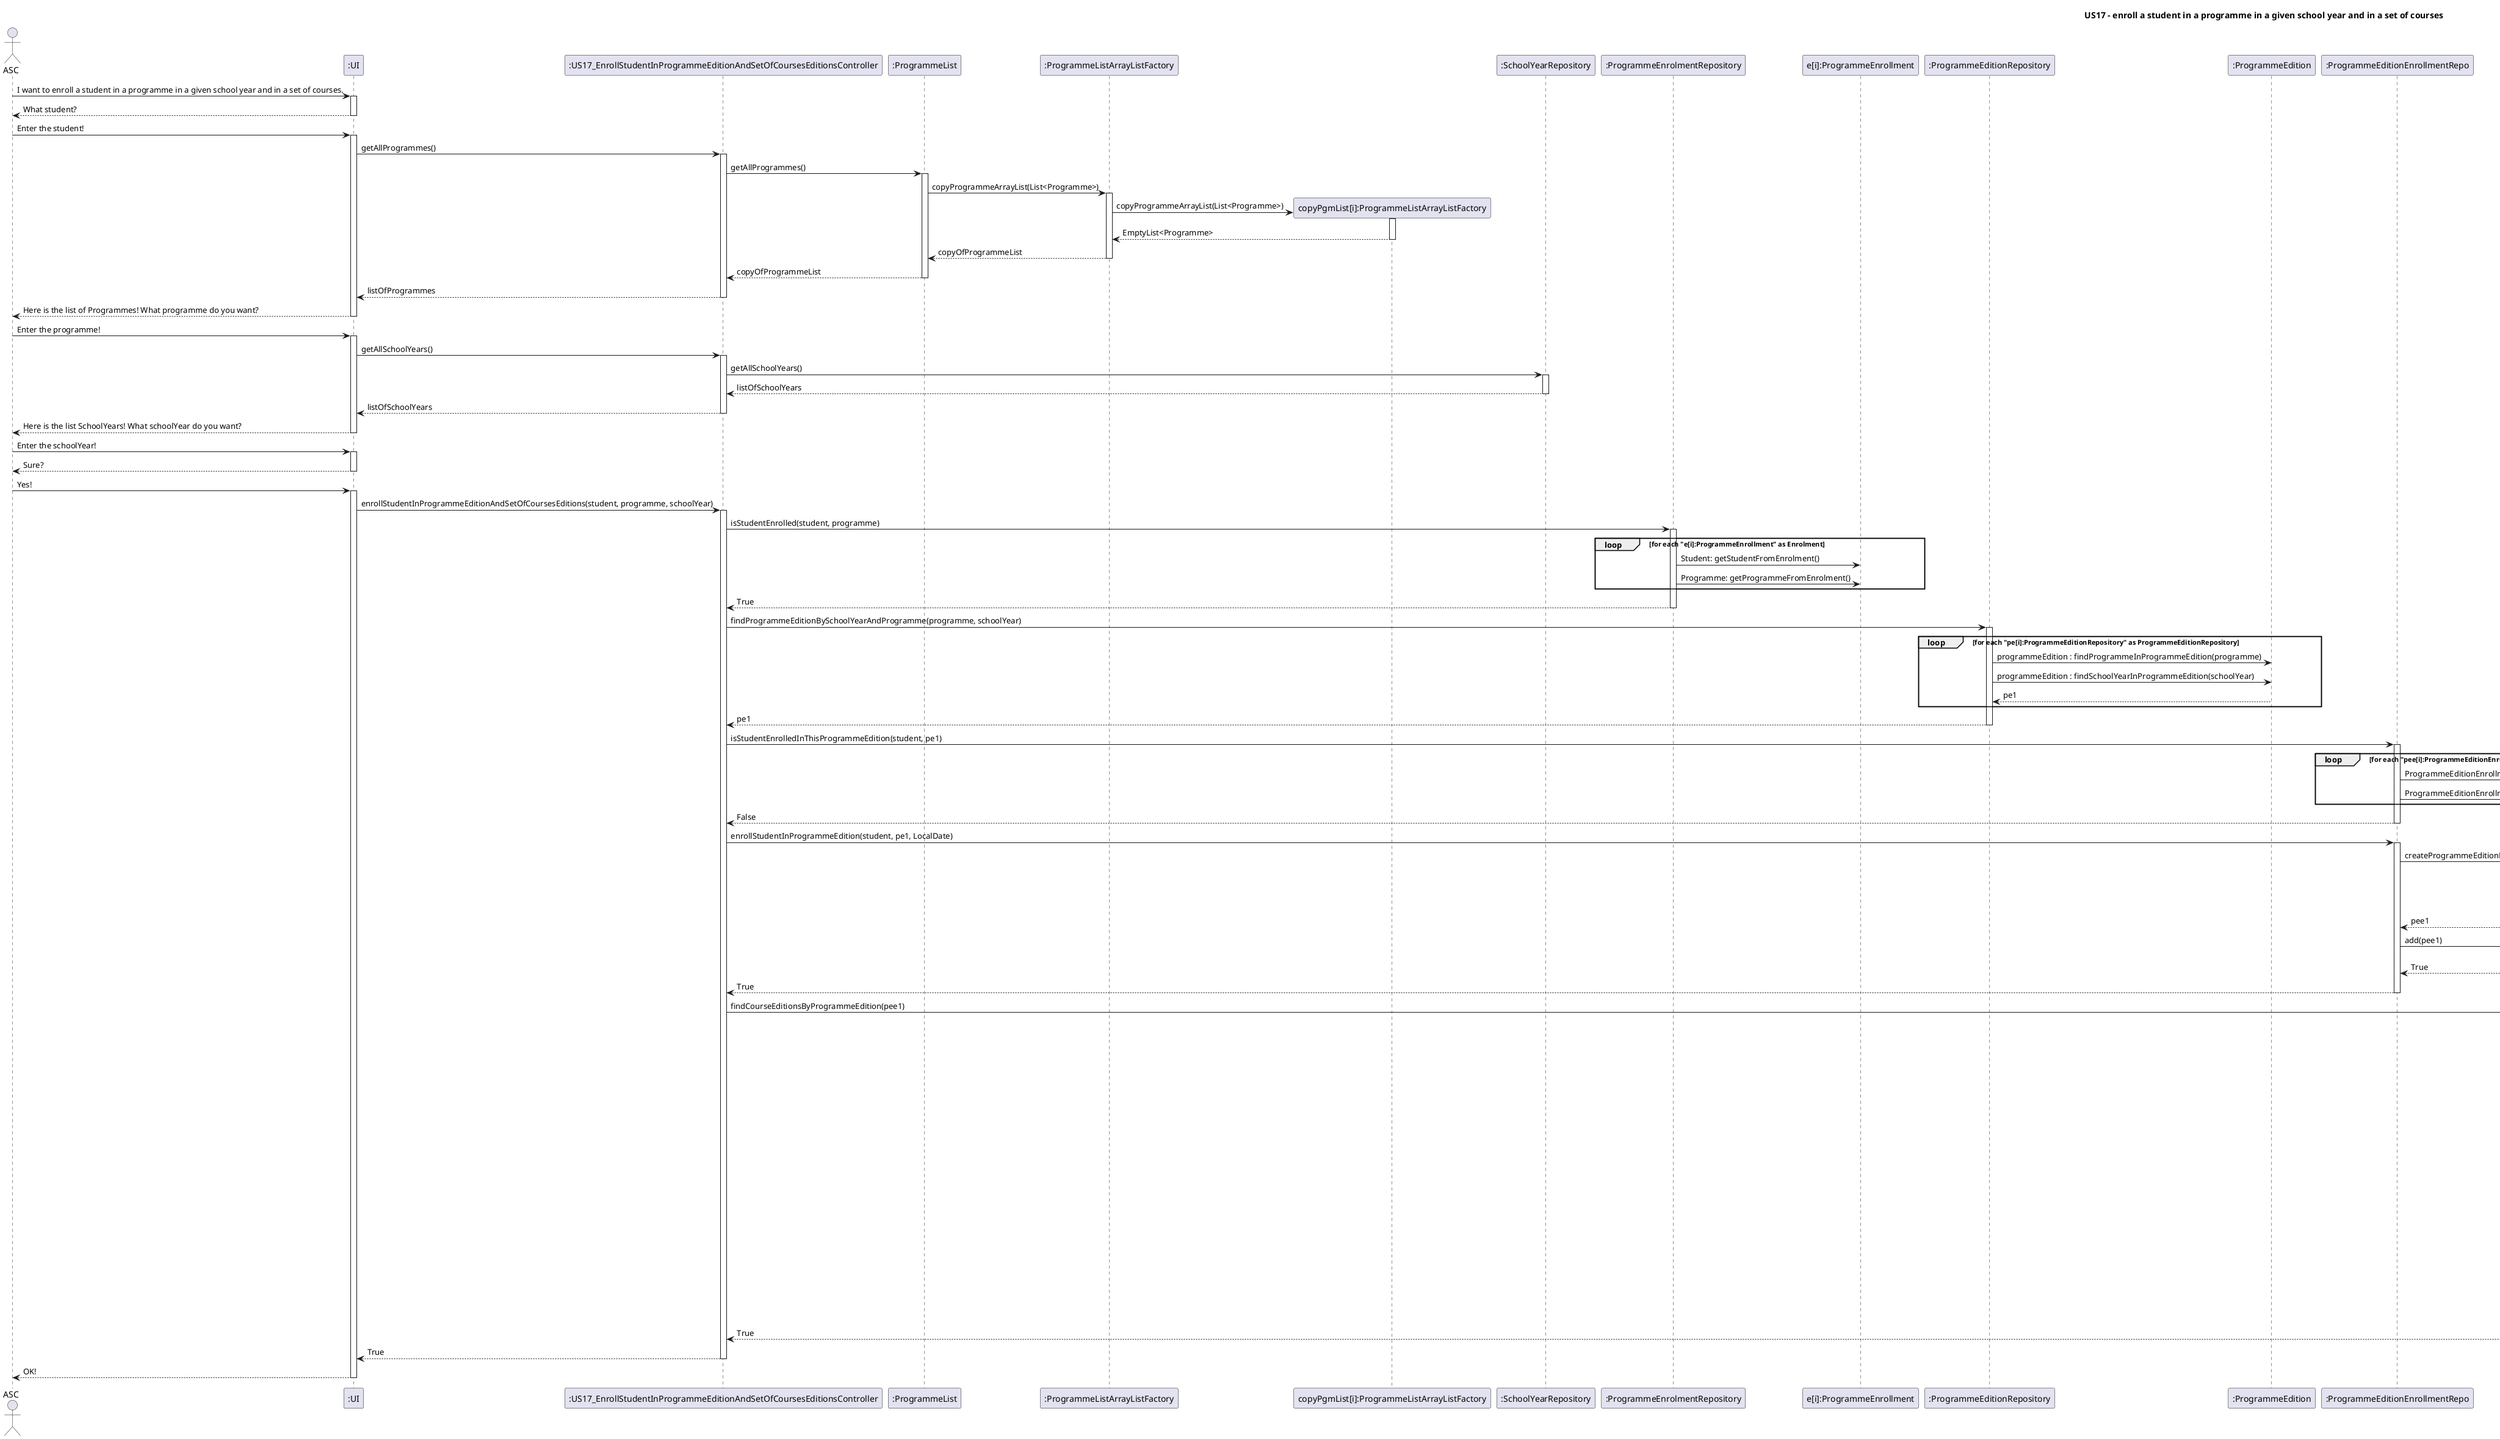 @startuml
title US17 - enroll a student in a programme in a given school year and in a set of courses
actor ASC
participant ":UI" as UI
ASC -> UI : I want to enroll a student in a programme in a given school year and in a set of courses.
activate UI
UI --> ASC : What student?
deactivate UI
ASC -> UI : Enter the student!
activate UI
participant ":US17_EnrollStudentInProgrammeEditionAndSetOfCoursesEditionsController" as Controller
UI -> Controller : getAllProgrammes()
activate Controller
participant ":ProgrammeList" as ProgrammeList
Controller -> ProgrammeList : getAllProgrammes()
activate ProgrammeList
participant ":ProgrammeListArrayListFactory" as ProgrammeListArrayListFactory
ProgrammeList -> ProgrammeListArrayListFactory : copyProgrammeArrayList(List<Programme>)
activate ProgrammeListArrayListFactory
create "copyPgmList[i]:ProgrammeListArrayListFactory"
ProgrammeListArrayListFactory -> "copyPgmList[i]:ProgrammeListArrayListFactory": copyProgrammeArrayList(List<Programme>)
activate "copyPgmList[i]:ProgrammeListArrayListFactory"
"copyPgmList[i]:ProgrammeListArrayListFactory" --> ProgrammeListArrayListFactory: EmptyList<Programme>
deactivate "copyPgmList[i]:ProgrammeListArrayListFactory"
ProgrammeListArrayListFactory --> ProgrammeList : copyOfProgrammeList
deactivate ProgrammeListArrayListFactory


ProgrammeList --> Controller : copyOfProgrammeList
deactivate ProgrammeList
Controller --> UI : listOfProgrammes
deactivate Controller
UI --> ASC : Here is the list of Programmes! What programme do you want?
deactivate UI
ASC -> UI : Enter the programme!
activate UI
participant ":SchoolYearRepository" as SchoolYearRepository
UI -> Controller : getAllSchoolYears()
activate Controller
Controller -> SchoolYearRepository : getAllSchoolYears()
activate SchoolYearRepository
SchoolYearRepository --> Controller : listOfSchoolYears
deactivate SchoolYearRepository
Controller --> UI : listOfSchoolYears
deactivate Controller
UI --> ASC : Here is the list SchoolYears! What schoolYear do you want?
deactivate UI
ASC -> UI : Enter the schoolYear!
activate UI
UI --> ASC : Sure?
deactivate UI
ASC -> UI : Yes!
activate UI
UI -> Controller : enrollStudentInProgrammeEditionAndSetOfCoursesEditions(student, programme, schoolYear)
activate Controller
participant ":ProgrammeEnrolmentRepository" as ProgrammeEnrolmentRepository
Controller -> ProgrammeEnrolmentRepository : isStudentEnrolled(student, programme)
activate ProgrammeEnrolmentRepository
participant "e[i]:ProgrammeEnrollment" as Enrollment
loop for each "e[i]:ProgrammeEnrollment" as Enrolment
ProgrammeEnrolmentRepository -> Enrollment : Student: getStudentFromEnrolment()
ProgrammeEnrolmentRepository -> Enrollment : Programme: getProgrammeFromEnrolment()
end
deactivate Enrollment
ProgrammeEnrolmentRepository --> Controller : True
deactivate ProgrammeEnrolmentRepository
participant ":ProgrammeEditionRepository" as ProgrammeEditionRepository
Controller -> ProgrammeEditionRepository : findProgrammeEditionBySchoolYearAndProgramme(programme, schoolYear)
activate ProgrammeEditionRepository
participant ":ProgrammeEdition" as ProgrammeEdition
loop for each "pe[i]:ProgrammeEditionRepository" as ProgrammeEditionRepository
ProgrammeEditionRepository -> ProgrammeEdition : programmeEdition : findProgrammeInProgrammeEdition(programme)
ProgrammeEditionRepository -> ProgrammeEdition : programmeEdition : findSchoolYearInProgrammeEdition(schoolYear)
ProgrammeEdition --> ProgrammeEditionRepository : pe1
end
ProgrammeEditionRepository --> Controller :  pe1
deactivate ProgrammeEditionRepository
participant ":ProgrammeEditionEnrollmentRepo" as ProgrammeEditionEnrollmentRepo
Controller -> ProgrammeEditionEnrollmentRepo : isStudentEnrolledInThisProgrammeEdition(student, pe1)
activate ProgrammeEditionEnrollmentRepo
participant ":ProgrammeEditionEnrollment" as ProgrammeEditionEnrollment
loop for each "pee[i]:ProgrammeEditionEnrollmentRepo" as ProgrammeEditionEnrollmentRepo
participant ":Student" as Student
ProgrammeEditionEnrollmentRepo -> ProgrammeEditionEnrollment: ProgrammeEditionEnrollment: findProgrammeEditionInEnrollment()
ProgrammeEditionEnrollmentRepo -> Student: ProgrammeEditionEnrollment: getUniqueNumber()
participant ":ProgrammeEditionEnrollment" as ProgrammeEditionEnrollment
end
ProgrammeEditionEnrollmentRepo --> Controller : False
deactivate "ProgrammeEditionEnrollmentRepo"
Controller -> ProgrammeEditionEnrollmentRepo : enrollStudentInProgrammeEdition(student, pe1, LocalDate)
activate "ProgrammeEditionEnrollmentRepo"
participant ":ProgrammeEditionEnrollmentFactory" as ProgrammeEditionEnrollmentFactory
ProgrammeEditionEnrollmentRepo -> ProgrammeEditionEnrollmentFactory: createProgrammeEditionEnrollment(student, pe1, LocalDate)
activate ProgrammeEditionEnrollmentFactory
create "pee1:ProgrammeEditionEnrollment"
ProgrammeEditionEnrollmentFactory -> "pee1:ProgrammeEditionEnrollment" : createProgrammeEditionEnrollment(student, pe1, LocalDate)
activate "pee1:ProgrammeEditionEnrollment"
"pee1:ProgrammeEditionEnrollment" --> ProgrammeEditionEnrollmentFactory: pee1
deactivate "pee1:ProgrammeEditionEnrollment"
ProgrammeEditionEnrollmentFactory --> ProgrammeEditionEnrollmentRepo: pee1
deactivate ProgrammeEditionEnrollmentFactory
create "pe[i]:ProgrammeEditionArrayList"
ProgrammeEditionEnrollmentRepo -> "pe[i]:ProgrammeEditionArrayList":  add(pee1)
activate "pe[i]:ProgrammeEditionArrayList"
ProgrammeEditionEnrollmentRepo <-- "pe[i]:ProgrammeEditionArrayList":  True
deactivate "pe[i]:ProgrammeEditionArrayList"
ProgrammeEditionEnrollmentRepo --> Controller : True
deactivate ProgrammeEditionEnrollmentRepo
participant ":CourseEditionRepository" as CourseEditionRepository
Controller -> CourseEditionRepository : findCourseEditionsByProgrammeEdition(pee1)
participant ":CourseEdition" as CourseEdition
participant ":CourseEdition" as CourseEdition
activate CourseEditionRepository
CourseEditionRepository -> CourseEditionListFactory: newArrayList()
activate CourseEditionListFactory
participant ":CourseEditionListFactory" as CourseEditionListFactory
create "ce[i]:CourseEditionArrayList"
CourseEditionListFactory -> "ce[i]:CourseEditionArrayList": newArrayList ()
activate "ce[i]:CourseEditionArrayList"
"ce[i]:CourseEditionArrayList" --> CourseEditionListFactory: EmptyList<CourseEdition>
deactivate "ce[i]:CourseEditionArrayList"
CourseEditionListFactory --> CourseEditionRepository: EmptyList<CourseEdition>
deactivate CourseEditionListFactory
loop for each "ce[i]:CourseEditionRepository" as CourseEditionRepository
CourseEditionRepository -> CourseEdition :  whatProgrammeEditionBelongsThisCourseEdition()
activate CourseEdition
CourseEdition --> CourseEditionRepository : ce1
deactivate CourseEdition
participant ":CourseEditionArrayList" as CourseEditionArrayList
CourseEditionRepository -> "ce[i]:CourseEditionArrayList" :  add(ce1)
activate "ce[i]:CourseEditionArrayList"
"ce[i]:CourseEditionArrayList" --> CourseEditionRepository: True
deactivate "ce[i]:CourseEditionArrayList"
end
participant ":CourseEditionEnrollmentRepository" as CourseEditionEnrollmentRepository
CourseEditionRepository -> CourseEditionEnrollmentRepository : ListOfCourseEditions
deactivate CourseEditionRepository
participant ":CourseEditionEnrollment" as CourseEditionEnrollment
activate CourseEditionEnrollmentRepository
loop for each "cee[i]:CourseEditionEnrollmentRepository" as CourseEditionEnrollmentRepository
CourseEditionEnrollmentRepository -> CourseEditionEnrollment : findByStudentAndEdition(student, cee[i])
CourseEditionEnrollmentRepository -> CourseEditionEnrollment : isPresent()
create CourseEditionEnrollmentHashSet
CourseEditionEnrollmentRepository -> CourseEditionEnrollmentHashSet : enrollStudentInACourseEdition(student, cee1, LocalDate)
activate CourseEditionEnrollmentHashSet
CourseEditionEnrollmentHashSet --> CourseEditionEnrollmentRepository : True
deactivate CourseEditionEnrollmentHashSet
end
CourseEditionEnrollmentRepository --> Controller : True
deactivate CourseEditionEnrollmentRepository
Controller --> UI : True
deactivate Controller
UI --> ASC: OK!
deactivate UI

@enduml